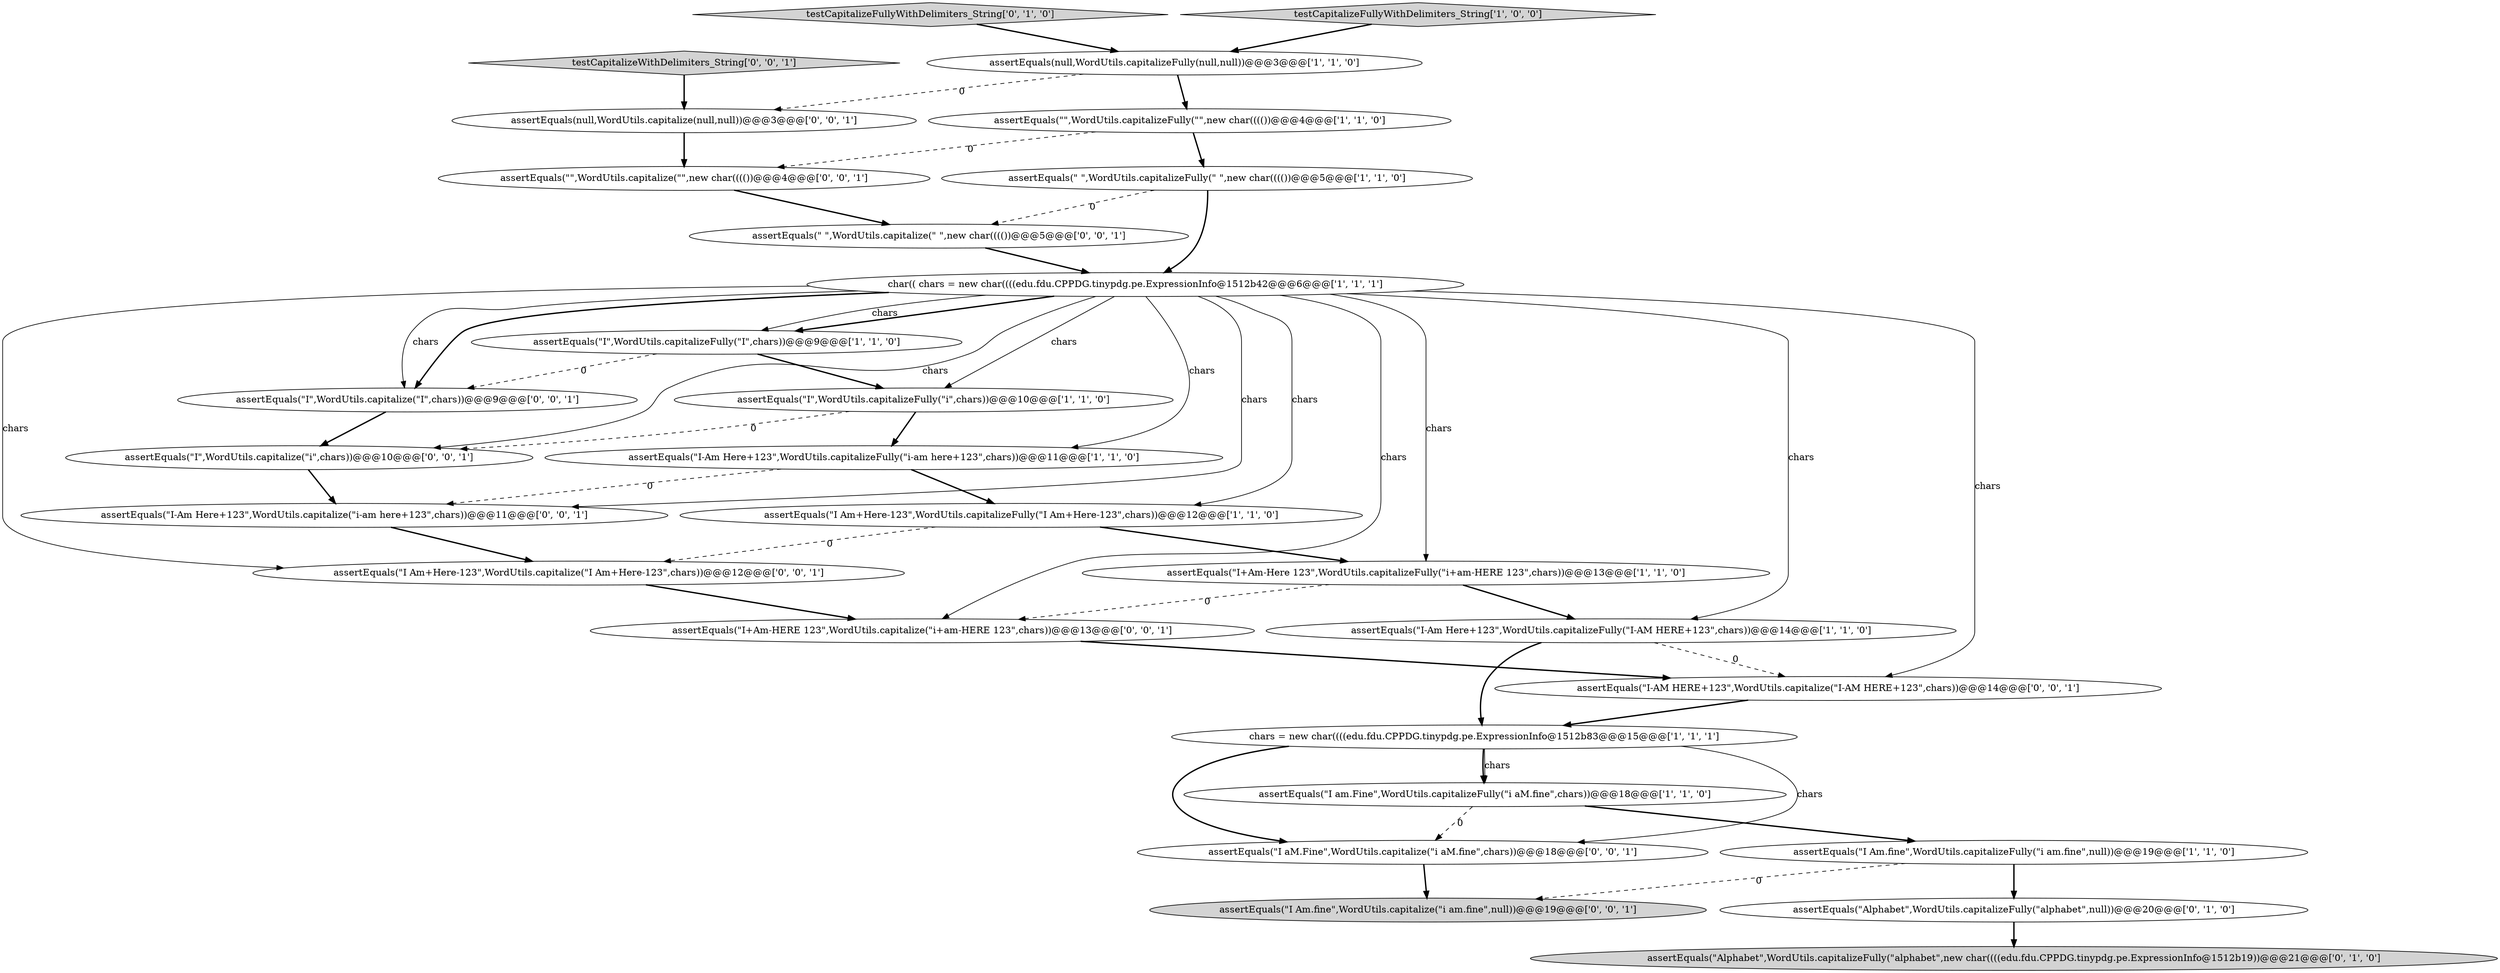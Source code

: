 digraph {
14 [style = filled, label = "testCapitalizeFullyWithDelimiters_String['0', '1', '0']", fillcolor = lightgray, shape = diamond image = "AAA0AAABBB2BBB"];
21 [style = filled, label = "assertEquals(\"I Am+Here-123\",WordUtils.capitalize(\"I Am+Here-123\",chars))@@@12@@@['0', '0', '1']", fillcolor = white, shape = ellipse image = "AAA0AAABBB3BBB"];
1 [style = filled, label = "assertEquals(\"I+Am-Here 123\",WordUtils.capitalizeFully(\"i+am-HERE 123\",chars))@@@13@@@['1', '1', '0']", fillcolor = white, shape = ellipse image = "AAA0AAABBB1BBB"];
4 [style = filled, label = "assertEquals(\"I-Am Here+123\",WordUtils.capitalizeFully(\"I-AM HERE+123\",chars))@@@14@@@['1', '1', '0']", fillcolor = white, shape = ellipse image = "AAA0AAABBB1BBB"];
15 [style = filled, label = "assertEquals(\"Alphabet\",WordUtils.capitalizeFully(\"alphabet\",null))@@@20@@@['0', '1', '0']", fillcolor = white, shape = ellipse image = "AAA1AAABBB2BBB"];
12 [style = filled, label = "assertEquals(\"I\",WordUtils.capitalizeFully(\"I\",chars))@@@9@@@['1', '1', '0']", fillcolor = white, shape = ellipse image = "AAA0AAABBB1BBB"];
23 [style = filled, label = "assertEquals(null,WordUtils.capitalize(null,null))@@@3@@@['0', '0', '1']", fillcolor = white, shape = ellipse image = "AAA0AAABBB3BBB"];
9 [style = filled, label = "assertEquals(null,WordUtils.capitalizeFully(null,null))@@@3@@@['1', '1', '0']", fillcolor = white, shape = ellipse image = "AAA0AAABBB1BBB"];
19 [style = filled, label = "assertEquals(\"I Am.fine\",WordUtils.capitalize(\"i am.fine\",null))@@@19@@@['0', '0', '1']", fillcolor = lightgray, shape = ellipse image = "AAA0AAABBB3BBB"];
20 [style = filled, label = "testCapitalizeWithDelimiters_String['0', '0', '1']", fillcolor = lightgray, shape = diamond image = "AAA0AAABBB3BBB"];
27 [style = filled, label = "assertEquals(\"I aM.Fine\",WordUtils.capitalize(\"i aM.fine\",chars))@@@18@@@['0', '0', '1']", fillcolor = white, shape = ellipse image = "AAA0AAABBB3BBB"];
25 [style = filled, label = "assertEquals(\"I\",WordUtils.capitalize(\"i\",chars))@@@10@@@['0', '0', '1']", fillcolor = white, shape = ellipse image = "AAA0AAABBB3BBB"];
26 [style = filled, label = "assertEquals(\"I-Am Here+123\",WordUtils.capitalize(\"i-am here+123\",chars))@@@11@@@['0', '0', '1']", fillcolor = white, shape = ellipse image = "AAA0AAABBB3BBB"];
17 [style = filled, label = "assertEquals(\"\",WordUtils.capitalize(\"\",new char(((())@@@4@@@['0', '0', '1']", fillcolor = white, shape = ellipse image = "AAA0AAABBB3BBB"];
28 [style = filled, label = "assertEquals(\" \",WordUtils.capitalize(\" \",new char(((())@@@5@@@['0', '0', '1']", fillcolor = white, shape = ellipse image = "AAA0AAABBB3BBB"];
24 [style = filled, label = "assertEquals(\"I\",WordUtils.capitalize(\"I\",chars))@@@9@@@['0', '0', '1']", fillcolor = white, shape = ellipse image = "AAA0AAABBB3BBB"];
22 [style = filled, label = "assertEquals(\"I-AM HERE+123\",WordUtils.capitalize(\"I-AM HERE+123\",chars))@@@14@@@['0', '0', '1']", fillcolor = white, shape = ellipse image = "AAA0AAABBB3BBB"];
5 [style = filled, label = "assertEquals(\"I-Am Here+123\",WordUtils.capitalizeFully(\"i-am here+123\",chars))@@@11@@@['1', '1', '0']", fillcolor = white, shape = ellipse image = "AAA0AAABBB1BBB"];
8 [style = filled, label = "assertEquals(\"I Am+Here-123\",WordUtils.capitalizeFully(\"I Am+Here-123\",chars))@@@12@@@['1', '1', '0']", fillcolor = white, shape = ellipse image = "AAA0AAABBB1BBB"];
16 [style = filled, label = "assertEquals(\"Alphabet\",WordUtils.capitalizeFully(\"alphabet\",new char((((edu.fdu.CPPDG.tinypdg.pe.ExpressionInfo@1512b19))@@@21@@@['0', '1', '0']", fillcolor = lightgray, shape = ellipse image = "AAA1AAABBB2BBB"];
18 [style = filled, label = "assertEquals(\"I+Am-HERE 123\",WordUtils.capitalize(\"i+am-HERE 123\",chars))@@@13@@@['0', '0', '1']", fillcolor = white, shape = ellipse image = "AAA0AAABBB3BBB"];
3 [style = filled, label = "testCapitalizeFullyWithDelimiters_String['1', '0', '0']", fillcolor = lightgray, shape = diamond image = "AAA0AAABBB1BBB"];
6 [style = filled, label = "assertEquals(\" \",WordUtils.capitalizeFully(\" \",new char(((())@@@5@@@['1', '1', '0']", fillcolor = white, shape = ellipse image = "AAA0AAABBB1BBB"];
7 [style = filled, label = "chars = new char((((edu.fdu.CPPDG.tinypdg.pe.ExpressionInfo@1512b83@@@15@@@['1', '1', '1']", fillcolor = white, shape = ellipse image = "AAA0AAABBB1BBB"];
11 [style = filled, label = "assertEquals(\"I Am.fine\",WordUtils.capitalizeFully(\"i am.fine\",null))@@@19@@@['1', '1', '0']", fillcolor = white, shape = ellipse image = "AAA0AAABBB1BBB"];
10 [style = filled, label = "char(( chars = new char((((edu.fdu.CPPDG.tinypdg.pe.ExpressionInfo@1512b42@@@6@@@['1', '1', '1']", fillcolor = white, shape = ellipse image = "AAA0AAABBB1BBB"];
0 [style = filled, label = "assertEquals(\"I\",WordUtils.capitalizeFully(\"i\",chars))@@@10@@@['1', '1', '0']", fillcolor = white, shape = ellipse image = "AAA0AAABBB1BBB"];
2 [style = filled, label = "assertEquals(\"I am.Fine\",WordUtils.capitalizeFully(\"i aM.fine\",chars))@@@18@@@['1', '1', '0']", fillcolor = white, shape = ellipse image = "AAA0AAABBB1BBB"];
13 [style = filled, label = "assertEquals(\"\",WordUtils.capitalizeFully(\"\",new char(((())@@@4@@@['1', '1', '0']", fillcolor = white, shape = ellipse image = "AAA0AAABBB1BBB"];
12->0 [style = bold, label=""];
20->23 [style = bold, label=""];
10->4 [style = solid, label="chars"];
26->21 [style = bold, label=""];
1->18 [style = dashed, label="0"];
5->8 [style = bold, label=""];
4->7 [style = bold, label=""];
10->24 [style = bold, label=""];
18->22 [style = bold, label=""];
13->17 [style = dashed, label="0"];
10->1 [style = solid, label="chars"];
2->11 [style = bold, label=""];
25->26 [style = bold, label=""];
10->8 [style = solid, label="chars"];
9->13 [style = bold, label=""];
13->6 [style = bold, label=""];
2->27 [style = dashed, label="0"];
6->28 [style = dashed, label="0"];
14->9 [style = bold, label=""];
11->15 [style = bold, label=""];
11->19 [style = dashed, label="0"];
12->24 [style = dashed, label="0"];
10->21 [style = solid, label="chars"];
7->2 [style = solid, label="chars"];
10->12 [style = bold, label=""];
6->10 [style = bold, label=""];
8->1 [style = bold, label=""];
10->25 [style = solid, label="chars"];
10->22 [style = solid, label="chars"];
0->25 [style = dashed, label="0"];
8->21 [style = dashed, label="0"];
21->18 [style = bold, label=""];
10->5 [style = solid, label="chars"];
22->7 [style = bold, label=""];
3->9 [style = bold, label=""];
4->22 [style = dashed, label="0"];
10->18 [style = solid, label="chars"];
15->16 [style = bold, label=""];
17->28 [style = bold, label=""];
10->26 [style = solid, label="chars"];
1->4 [style = bold, label=""];
9->23 [style = dashed, label="0"];
10->0 [style = solid, label="chars"];
28->10 [style = bold, label=""];
27->19 [style = bold, label=""];
24->25 [style = bold, label=""];
10->24 [style = solid, label="chars"];
0->5 [style = bold, label=""];
7->27 [style = solid, label="chars"];
23->17 [style = bold, label=""];
10->12 [style = solid, label="chars"];
5->26 [style = dashed, label="0"];
7->27 [style = bold, label=""];
7->2 [style = bold, label=""];
}
